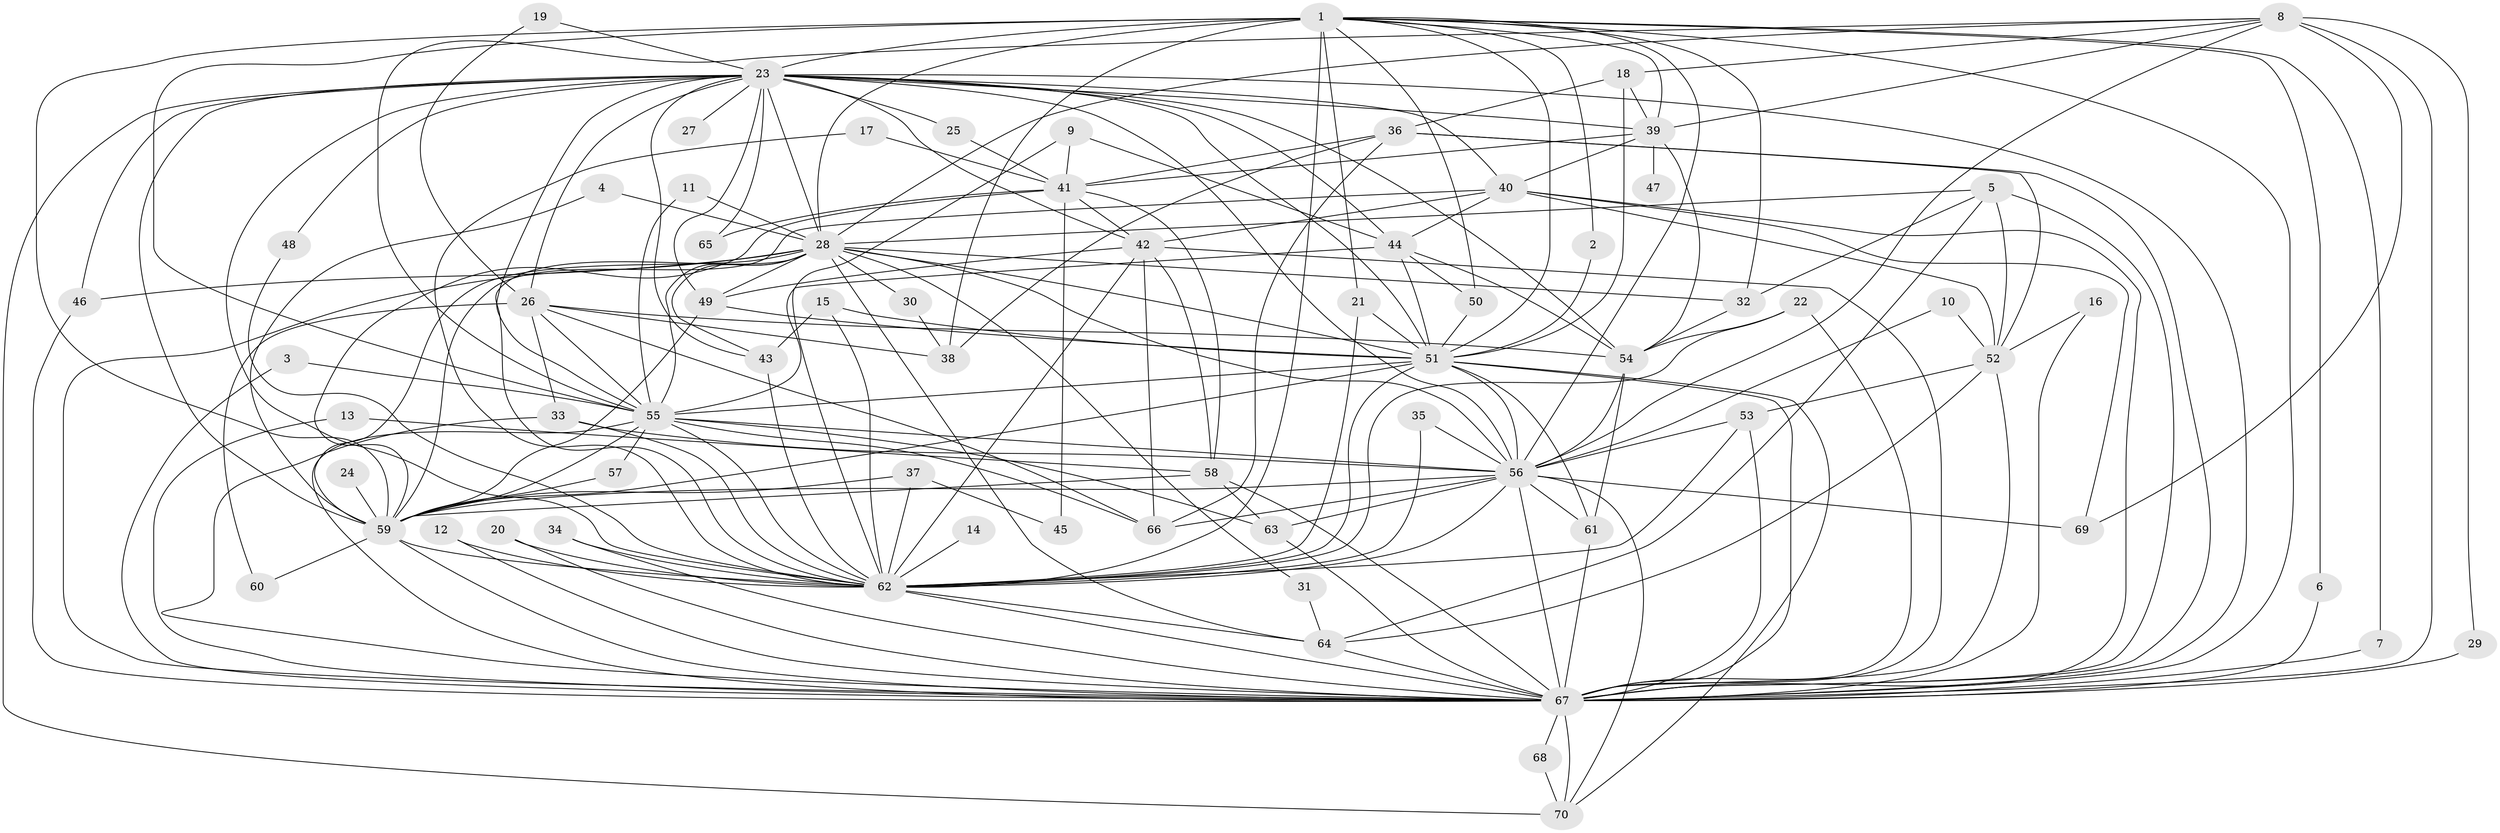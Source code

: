 // original degree distribution, {34: 0.007142857142857143, 28: 0.007142857142857143, 19: 0.014285714285714285, 23: 0.007142857142857143, 21: 0.007142857142857143, 20: 0.007142857142857143, 11: 0.007142857142857143, 40: 0.007142857142857143, 16: 0.007142857142857143, 5: 0.07142857142857142, 3: 0.15714285714285714, 2: 0.5428571428571428, 6: 0.02857142857142857, 4: 0.1, 9: 0.007142857142857143, 8: 0.007142857142857143, 7: 0.014285714285714285}
// Generated by graph-tools (version 1.1) at 2025/49/03/09/25 03:49:27]
// undirected, 70 vertices, 203 edges
graph export_dot {
graph [start="1"]
  node [color=gray90,style=filled];
  1;
  2;
  3;
  4;
  5;
  6;
  7;
  8;
  9;
  10;
  11;
  12;
  13;
  14;
  15;
  16;
  17;
  18;
  19;
  20;
  21;
  22;
  23;
  24;
  25;
  26;
  27;
  28;
  29;
  30;
  31;
  32;
  33;
  34;
  35;
  36;
  37;
  38;
  39;
  40;
  41;
  42;
  43;
  44;
  45;
  46;
  47;
  48;
  49;
  50;
  51;
  52;
  53;
  54;
  55;
  56;
  57;
  58;
  59;
  60;
  61;
  62;
  63;
  64;
  65;
  66;
  67;
  68;
  69;
  70;
  1 -- 2 [weight=1.0];
  1 -- 6 [weight=1.0];
  1 -- 7 [weight=1.0];
  1 -- 21 [weight=1.0];
  1 -- 23 [weight=3.0];
  1 -- 28 [weight=2.0];
  1 -- 32 [weight=1.0];
  1 -- 38 [weight=1.0];
  1 -- 39 [weight=1.0];
  1 -- 50 [weight=1.0];
  1 -- 51 [weight=2.0];
  1 -- 55 [weight=2.0];
  1 -- 56 [weight=2.0];
  1 -- 59 [weight=2.0];
  1 -- 62 [weight=2.0];
  1 -- 67 [weight=2.0];
  2 -- 51 [weight=1.0];
  3 -- 55 [weight=1.0];
  3 -- 67 [weight=1.0];
  4 -- 28 [weight=1.0];
  4 -- 59 [weight=1.0];
  5 -- 28 [weight=1.0];
  5 -- 32 [weight=1.0];
  5 -- 52 [weight=1.0];
  5 -- 64 [weight=1.0];
  5 -- 67 [weight=1.0];
  6 -- 67 [weight=1.0];
  7 -- 67 [weight=1.0];
  8 -- 18 [weight=1.0];
  8 -- 28 [weight=1.0];
  8 -- 29 [weight=1.0];
  8 -- 39 [weight=1.0];
  8 -- 55 [weight=2.0];
  8 -- 56 [weight=1.0];
  8 -- 67 [weight=1.0];
  8 -- 69 [weight=1.0];
  9 -- 41 [weight=1.0];
  9 -- 44 [weight=1.0];
  9 -- 62 [weight=1.0];
  10 -- 52 [weight=1.0];
  10 -- 56 [weight=1.0];
  11 -- 28 [weight=1.0];
  11 -- 55 [weight=1.0];
  12 -- 62 [weight=1.0];
  12 -- 67 [weight=1.0];
  13 -- 58 [weight=1.0];
  13 -- 67 [weight=1.0];
  14 -- 62 [weight=1.0];
  15 -- 43 [weight=1.0];
  15 -- 51 [weight=1.0];
  15 -- 62 [weight=1.0];
  16 -- 52 [weight=1.0];
  16 -- 67 [weight=1.0];
  17 -- 41 [weight=1.0];
  17 -- 62 [weight=1.0];
  18 -- 36 [weight=1.0];
  18 -- 39 [weight=1.0];
  18 -- 51 [weight=1.0];
  19 -- 23 [weight=1.0];
  19 -- 26 [weight=1.0];
  20 -- 62 [weight=1.0];
  20 -- 67 [weight=1.0];
  21 -- 51 [weight=1.0];
  21 -- 62 [weight=1.0];
  22 -- 54 [weight=1.0];
  22 -- 62 [weight=1.0];
  22 -- 67 [weight=1.0];
  23 -- 25 [weight=1.0];
  23 -- 26 [weight=2.0];
  23 -- 27 [weight=1.0];
  23 -- 28 [weight=1.0];
  23 -- 39 [weight=1.0];
  23 -- 40 [weight=1.0];
  23 -- 42 [weight=1.0];
  23 -- 43 [weight=1.0];
  23 -- 44 [weight=1.0];
  23 -- 46 [weight=1.0];
  23 -- 48 [weight=1.0];
  23 -- 49 [weight=1.0];
  23 -- 51 [weight=1.0];
  23 -- 54 [weight=1.0];
  23 -- 55 [weight=1.0];
  23 -- 56 [weight=1.0];
  23 -- 59 [weight=1.0];
  23 -- 62 [weight=1.0];
  23 -- 65 [weight=1.0];
  23 -- 67 [weight=1.0];
  23 -- 70 [weight=2.0];
  24 -- 59 [weight=1.0];
  25 -- 41 [weight=1.0];
  26 -- 33 [weight=1.0];
  26 -- 38 [weight=1.0];
  26 -- 54 [weight=1.0];
  26 -- 55 [weight=1.0];
  26 -- 60 [weight=1.0];
  26 -- 66 [weight=1.0];
  28 -- 30 [weight=1.0];
  28 -- 31 [weight=1.0];
  28 -- 32 [weight=1.0];
  28 -- 43 [weight=1.0];
  28 -- 46 [weight=1.0];
  28 -- 49 [weight=1.0];
  28 -- 51 [weight=1.0];
  28 -- 55 [weight=2.0];
  28 -- 56 [weight=1.0];
  28 -- 59 [weight=1.0];
  28 -- 62 [weight=1.0];
  28 -- 64 [weight=1.0];
  28 -- 67 [weight=2.0];
  29 -- 67 [weight=1.0];
  30 -- 38 [weight=1.0];
  31 -- 64 [weight=1.0];
  32 -- 54 [weight=1.0];
  33 -- 56 [weight=1.0];
  33 -- 62 [weight=1.0];
  33 -- 67 [weight=2.0];
  34 -- 62 [weight=2.0];
  34 -- 67 [weight=1.0];
  35 -- 56 [weight=1.0];
  35 -- 62 [weight=1.0];
  36 -- 38 [weight=1.0];
  36 -- 41 [weight=1.0];
  36 -- 52 [weight=1.0];
  36 -- 66 [weight=2.0];
  36 -- 67 [weight=1.0];
  37 -- 45 [weight=1.0];
  37 -- 59 [weight=1.0];
  37 -- 62 [weight=2.0];
  39 -- 40 [weight=1.0];
  39 -- 41 [weight=1.0];
  39 -- 47 [weight=1.0];
  39 -- 54 [weight=1.0];
  40 -- 42 [weight=1.0];
  40 -- 44 [weight=1.0];
  40 -- 52 [weight=1.0];
  40 -- 59 [weight=1.0];
  40 -- 67 [weight=1.0];
  40 -- 69 [weight=1.0];
  41 -- 42 [weight=1.0];
  41 -- 45 [weight=1.0];
  41 -- 58 [weight=1.0];
  41 -- 59 [weight=1.0];
  41 -- 65 [weight=1.0];
  42 -- 49 [weight=1.0];
  42 -- 58 [weight=1.0];
  42 -- 62 [weight=1.0];
  42 -- 66 [weight=1.0];
  42 -- 67 [weight=1.0];
  43 -- 62 [weight=2.0];
  44 -- 50 [weight=1.0];
  44 -- 51 [weight=1.0];
  44 -- 54 [weight=1.0];
  44 -- 55 [weight=1.0];
  46 -- 67 [weight=1.0];
  48 -- 62 [weight=1.0];
  49 -- 51 [weight=1.0];
  49 -- 59 [weight=1.0];
  50 -- 51 [weight=1.0];
  51 -- 55 [weight=2.0];
  51 -- 56 [weight=1.0];
  51 -- 59 [weight=1.0];
  51 -- 61 [weight=1.0];
  51 -- 62 [weight=1.0];
  51 -- 67 [weight=1.0];
  51 -- 70 [weight=1.0];
  52 -- 53 [weight=1.0];
  52 -- 64 [weight=1.0];
  52 -- 67 [weight=1.0];
  53 -- 56 [weight=1.0];
  53 -- 62 [weight=2.0];
  53 -- 67 [weight=1.0];
  54 -- 56 [weight=1.0];
  54 -- 61 [weight=1.0];
  55 -- 56 [weight=1.0];
  55 -- 57 [weight=1.0];
  55 -- 59 [weight=1.0];
  55 -- 62 [weight=1.0];
  55 -- 63 [weight=1.0];
  55 -- 66 [weight=1.0];
  55 -- 67 [weight=1.0];
  56 -- 59 [weight=1.0];
  56 -- 61 [weight=1.0];
  56 -- 62 [weight=1.0];
  56 -- 63 [weight=1.0];
  56 -- 66 [weight=1.0];
  56 -- 67 [weight=2.0];
  56 -- 69 [weight=1.0];
  56 -- 70 [weight=1.0];
  57 -- 59 [weight=1.0];
  58 -- 59 [weight=1.0];
  58 -- 63 [weight=1.0];
  58 -- 67 [weight=1.0];
  59 -- 60 [weight=1.0];
  59 -- 62 [weight=1.0];
  59 -- 67 [weight=1.0];
  61 -- 67 [weight=2.0];
  62 -- 64 [weight=1.0];
  62 -- 67 [weight=1.0];
  63 -- 67 [weight=1.0];
  64 -- 67 [weight=1.0];
  67 -- 68 [weight=1.0];
  67 -- 70 [weight=1.0];
  68 -- 70 [weight=1.0];
}
